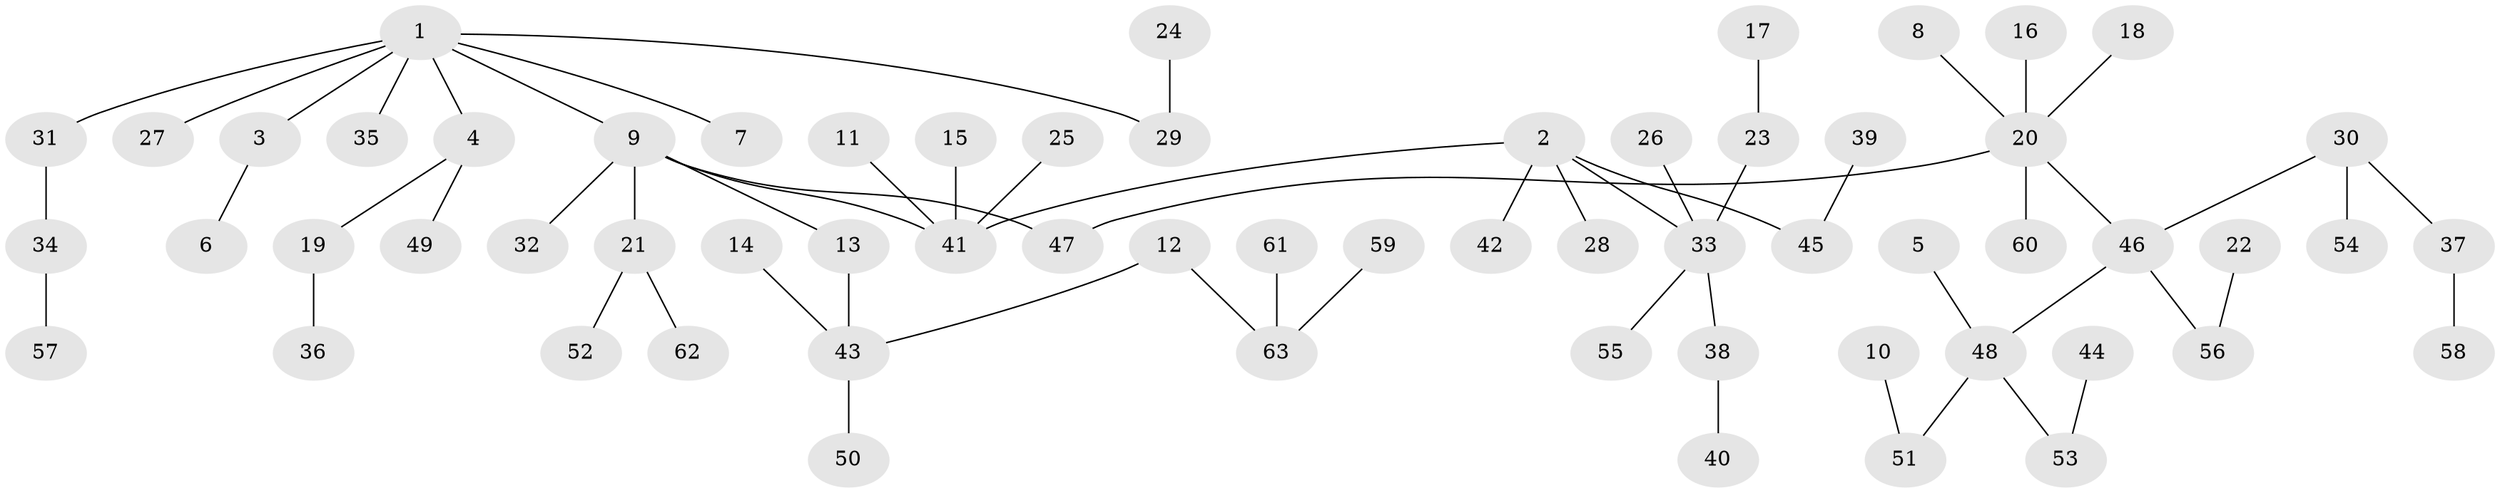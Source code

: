// original degree distribution, {6: 0.015873015873015872, 3: 0.15873015873015872, 5: 0.03968253968253968, 4: 0.05555555555555555, 1: 0.5079365079365079, 7: 0.007936507936507936, 2: 0.21428571428571427}
// Generated by graph-tools (version 1.1) at 2025/50/03/09/25 03:50:18]
// undirected, 63 vertices, 62 edges
graph export_dot {
graph [start="1"]
  node [color=gray90,style=filled];
  1;
  2;
  3;
  4;
  5;
  6;
  7;
  8;
  9;
  10;
  11;
  12;
  13;
  14;
  15;
  16;
  17;
  18;
  19;
  20;
  21;
  22;
  23;
  24;
  25;
  26;
  27;
  28;
  29;
  30;
  31;
  32;
  33;
  34;
  35;
  36;
  37;
  38;
  39;
  40;
  41;
  42;
  43;
  44;
  45;
  46;
  47;
  48;
  49;
  50;
  51;
  52;
  53;
  54;
  55;
  56;
  57;
  58;
  59;
  60;
  61;
  62;
  63;
  1 -- 3 [weight=1.0];
  1 -- 4 [weight=1.0];
  1 -- 7 [weight=1.0];
  1 -- 9 [weight=1.0];
  1 -- 27 [weight=1.0];
  1 -- 29 [weight=1.0];
  1 -- 31 [weight=1.0];
  1 -- 35 [weight=1.0];
  2 -- 28 [weight=1.0];
  2 -- 33 [weight=1.0];
  2 -- 41 [weight=1.0];
  2 -- 42 [weight=1.0];
  2 -- 45 [weight=1.0];
  3 -- 6 [weight=1.0];
  4 -- 19 [weight=1.0];
  4 -- 49 [weight=1.0];
  5 -- 48 [weight=1.0];
  8 -- 20 [weight=1.0];
  9 -- 13 [weight=1.0];
  9 -- 21 [weight=1.0];
  9 -- 32 [weight=1.0];
  9 -- 41 [weight=1.0];
  9 -- 47 [weight=1.0];
  10 -- 51 [weight=1.0];
  11 -- 41 [weight=1.0];
  12 -- 43 [weight=1.0];
  12 -- 63 [weight=1.0];
  13 -- 43 [weight=1.0];
  14 -- 43 [weight=1.0];
  15 -- 41 [weight=1.0];
  16 -- 20 [weight=1.0];
  17 -- 23 [weight=1.0];
  18 -- 20 [weight=1.0];
  19 -- 36 [weight=1.0];
  20 -- 46 [weight=1.0];
  20 -- 47 [weight=1.0];
  20 -- 60 [weight=1.0];
  21 -- 52 [weight=1.0];
  21 -- 62 [weight=1.0];
  22 -- 56 [weight=1.0];
  23 -- 33 [weight=1.0];
  24 -- 29 [weight=1.0];
  25 -- 41 [weight=1.0];
  26 -- 33 [weight=1.0];
  30 -- 37 [weight=1.0];
  30 -- 46 [weight=1.0];
  30 -- 54 [weight=1.0];
  31 -- 34 [weight=1.0];
  33 -- 38 [weight=1.0];
  33 -- 55 [weight=1.0];
  34 -- 57 [weight=1.0];
  37 -- 58 [weight=1.0];
  38 -- 40 [weight=1.0];
  39 -- 45 [weight=1.0];
  43 -- 50 [weight=1.0];
  44 -- 53 [weight=1.0];
  46 -- 48 [weight=1.0];
  46 -- 56 [weight=1.0];
  48 -- 51 [weight=1.0];
  48 -- 53 [weight=1.0];
  59 -- 63 [weight=1.0];
  61 -- 63 [weight=1.0];
}
